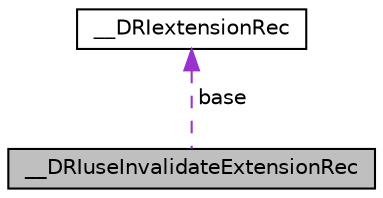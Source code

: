 digraph "__DRIuseInvalidateExtensionRec"
{
  edge [fontname="Helvetica",fontsize="10",labelfontname="Helvetica",labelfontsize="10"];
  node [fontname="Helvetica",fontsize="10",shape=record];
  Node1 [label="__DRIuseInvalidateExtensionRec",height=0.2,width=0.4,color="black", fillcolor="grey75", style="filled" fontcolor="black"];
  Node2 -> Node1 [dir="back",color="darkorchid3",fontsize="10",style="dashed",label=" base" ];
  Node2 [label="__DRIextensionRec",height=0.2,width=0.4,color="black", fillcolor="white", style="filled",URL="$struct_____d_r_iextension_rec.html"];
}
